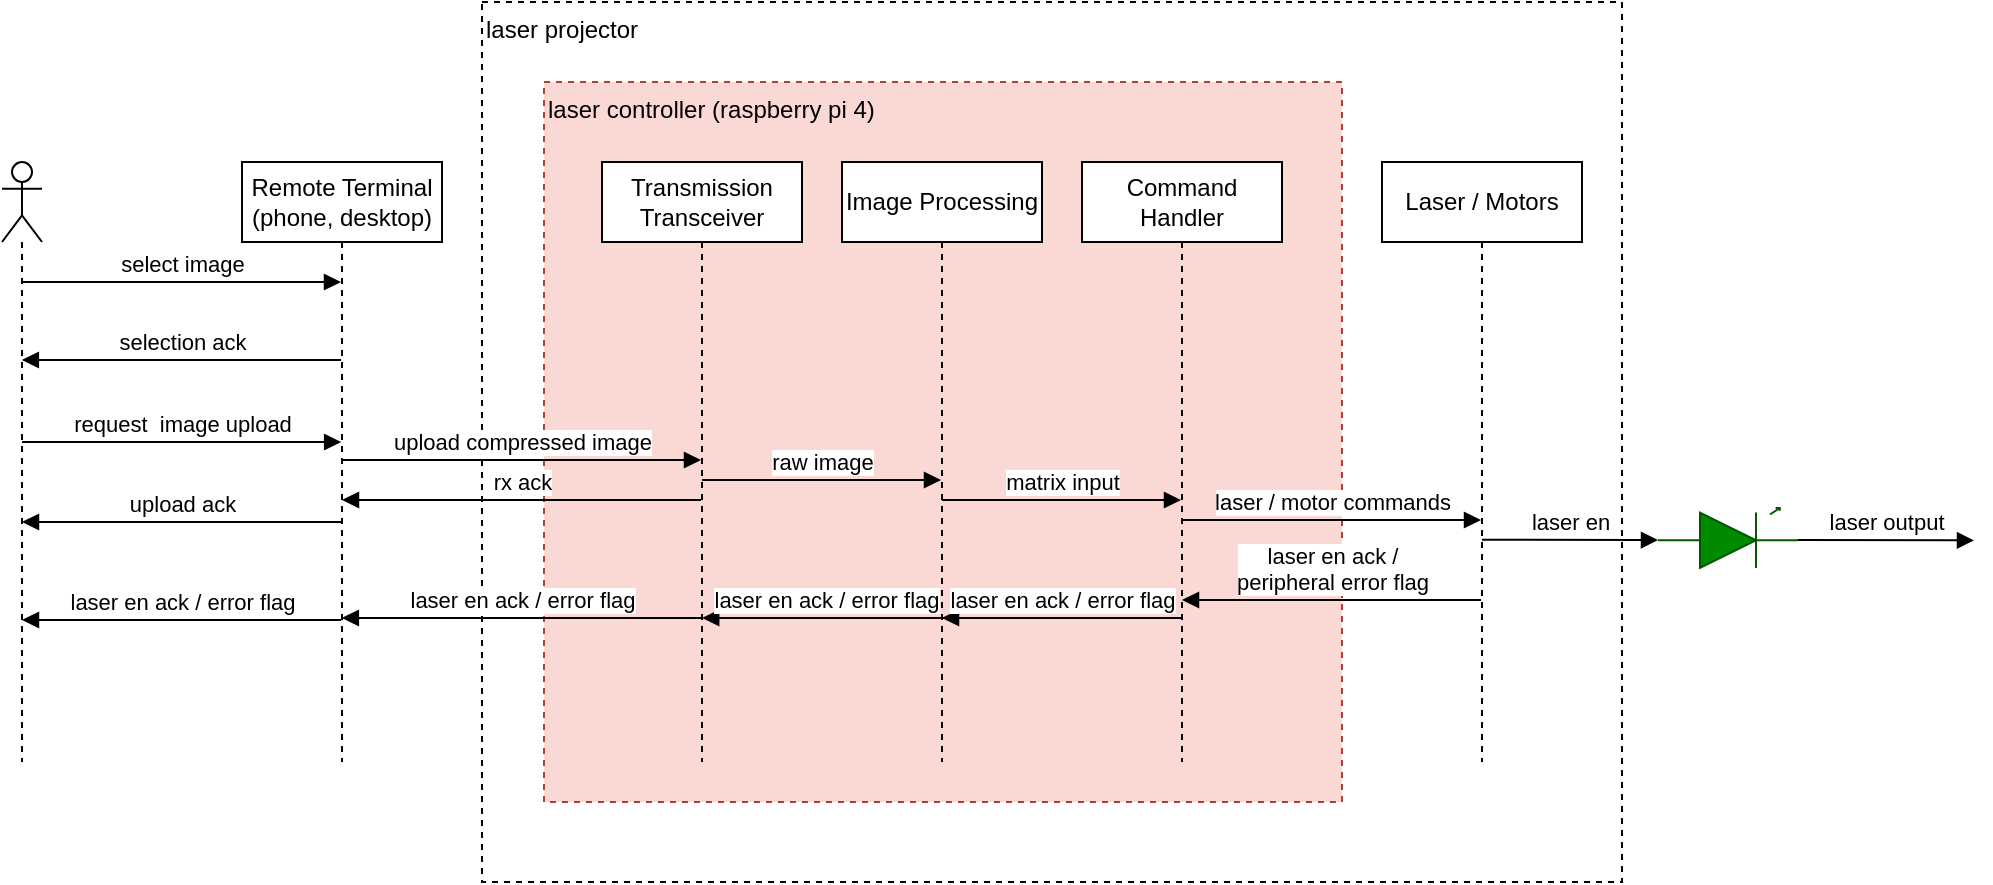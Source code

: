 <mxfile>
    <diagram id="LDmWOMWm_YTV0SkojGTu" name="Page-1">
        <mxGraphModel dx="1360" dy="1107" grid="1" gridSize="10" guides="1" tooltips="1" connect="1" arrows="1" fold="1" page="1" pageScale="1" pageWidth="850" pageHeight="1100" math="0" shadow="0">
            <root>
                <mxCell id="0"/>
                <mxCell id="1" parent="0"/>
                <mxCell id="12" value="laser projector" style="rounded=0;whiteSpace=wrap;html=1;dashed=1;align=left;verticalAlign=top;" parent="1" vertex="1">
                    <mxGeometry x="310" y="40" width="570" height="440" as="geometry"/>
                </mxCell>
                <mxCell id="17" value="laser controller (raspberry pi 4)" style="rounded=0;whiteSpace=wrap;html=1;dashed=1;align=left;verticalAlign=top;fillColor=#fad9d5;strokeColor=#ae4132;" parent="1" vertex="1">
                    <mxGeometry x="341" y="80" width="399" height="360" as="geometry"/>
                </mxCell>
                <mxCell id="3" value="" style="shape=umlLifeline;participant=umlActor;perimeter=lifelinePerimeter;whiteSpace=wrap;html=1;container=1;collapsible=0;recursiveResize=0;verticalAlign=top;spacingTop=36;outlineConnect=0;" parent="1" vertex="1">
                    <mxGeometry x="70" y="120" width="20" height="300" as="geometry"/>
                </mxCell>
                <mxCell id="4" value="Remote Terminal (phone, desktop)" style="shape=umlLifeline;perimeter=lifelinePerimeter;whiteSpace=wrap;html=1;container=1;collapsible=0;recursiveResize=0;outlineConnect=0;" parent="1" vertex="1">
                    <mxGeometry x="190" y="120" width="100" height="300" as="geometry"/>
                </mxCell>
                <mxCell id="11" value="rx ack" style="html=1;verticalAlign=bottom;endArrow=none;startArrow=block;startFill=1;endFill=0;" parent="4" edge="1">
                    <mxGeometry x="0.001" width="80" relative="1" as="geometry">
                        <mxPoint x="50" y="169" as="sourcePoint"/>
                        <mxPoint x="229.5" y="169" as="targetPoint"/>
                        <mxPoint as="offset"/>
                    </mxGeometry>
                </mxCell>
                <mxCell id="10" value="upload ack" style="html=1;verticalAlign=bottom;endArrow=block;" parent="4" edge="1">
                    <mxGeometry width="80" relative="1" as="geometry">
                        <mxPoint x="49.57" y="180" as="sourcePoint"/>
                        <mxPoint x="-110.001" y="180" as="targetPoint"/>
                        <Array as="points">
                            <mxPoint x="0.07" y="180"/>
                        </Array>
                    </mxGeometry>
                </mxCell>
                <mxCell id="33" value="laser en ack / error flag" style="html=1;verticalAlign=bottom;endArrow=block;" parent="4" edge="1">
                    <mxGeometry width="80" relative="1" as="geometry">
                        <mxPoint x="49.57" y="229" as="sourcePoint"/>
                        <mxPoint x="-110.001" y="229" as="targetPoint"/>
                        <Array as="points">
                            <mxPoint x="0.07" y="229"/>
                        </Array>
                    </mxGeometry>
                </mxCell>
                <mxCell id="5" value="Transmission Transceiver" style="shape=umlLifeline;perimeter=lifelinePerimeter;whiteSpace=wrap;html=1;container=1;collapsible=0;recursiveResize=0;outlineConnect=0;" parent="1" vertex="1">
                    <mxGeometry x="370" y="120" width="100" height="300" as="geometry"/>
                </mxCell>
                <mxCell id="28" value="laser en ack / error flag" style="html=1;verticalAlign=bottom;endArrow=none;startArrow=block;startFill=1;endFill=0;" parent="5" edge="1">
                    <mxGeometry width="80" relative="1" as="geometry">
                        <mxPoint x="50.1" y="228" as="sourcePoint"/>
                        <mxPoint x="174.5" y="228" as="targetPoint"/>
                    </mxGeometry>
                </mxCell>
                <mxCell id="7" value="select image" style="html=1;verticalAlign=bottom;endArrow=block;" parent="1" edge="1">
                    <mxGeometry width="80" relative="1" as="geometry">
                        <mxPoint x="79.5" y="180" as="sourcePoint"/>
                        <mxPoint x="239.5" y="180" as="targetPoint"/>
                    </mxGeometry>
                </mxCell>
                <mxCell id="8" value="selection ack" style="html=1;verticalAlign=bottom;endArrow=block;" parent="1" edge="1">
                    <mxGeometry width="80" relative="1" as="geometry">
                        <mxPoint x="239.5" y="219" as="sourcePoint"/>
                        <mxPoint x="79.929" y="219" as="targetPoint"/>
                        <Array as="points">
                            <mxPoint x="190" y="219"/>
                        </Array>
                    </mxGeometry>
                </mxCell>
                <mxCell id="9" value="request&amp;nbsp; image upload" style="html=1;verticalAlign=bottom;endArrow=none;startArrow=block;startFill=1;endFill=0;" parent="1" edge="1">
                    <mxGeometry width="80" relative="1" as="geometry">
                        <mxPoint x="239.57" y="260" as="sourcePoint"/>
                        <mxPoint x="79.999" y="260" as="targetPoint"/>
                        <Array as="points">
                            <mxPoint x="190.07" y="260"/>
                        </Array>
                    </mxGeometry>
                </mxCell>
                <mxCell id="13" value="Image Processing" style="shape=umlLifeline;perimeter=lifelinePerimeter;whiteSpace=wrap;html=1;container=1;collapsible=0;recursiveResize=0;outlineConnect=0;" parent="1" vertex="1">
                    <mxGeometry x="490" y="120" width="100" height="300" as="geometry"/>
                </mxCell>
                <mxCell id="19" value="raw image" style="html=1;verticalAlign=bottom;endArrow=block;" parent="13" target="13" edge="1">
                    <mxGeometry width="80" relative="1" as="geometry">
                        <mxPoint x="-70" y="159" as="sourcePoint"/>
                        <mxPoint x="109.5" y="159" as="targetPoint"/>
                    </mxGeometry>
                </mxCell>
                <mxCell id="14" value="Command Handler" style="shape=umlLifeline;perimeter=lifelinePerimeter;whiteSpace=wrap;html=1;container=1;collapsible=0;recursiveResize=0;outlineConnect=0;" parent="1" vertex="1">
                    <mxGeometry x="610" y="120" width="100" height="300" as="geometry"/>
                </mxCell>
                <mxCell id="24" value="matrix input" style="html=1;verticalAlign=bottom;endArrow=block;" parent="14" edge="1">
                    <mxGeometry width="80" relative="1" as="geometry">
                        <mxPoint x="-70" y="169" as="sourcePoint"/>
                        <mxPoint x="49.5" y="169" as="targetPoint"/>
                    </mxGeometry>
                </mxCell>
                <mxCell id="27" value="laser en ack / error flag" style="html=1;verticalAlign=bottom;endArrow=none;startArrow=block;startFill=1;endFill=0;" parent="14" edge="1">
                    <mxGeometry width="80" relative="1" as="geometry">
                        <mxPoint x="-70" y="228" as="sourcePoint"/>
                        <mxPoint x="49.5" y="228" as="targetPoint"/>
                    </mxGeometry>
                </mxCell>
                <mxCell id="15" value="Laser / Motors" style="shape=umlLifeline;perimeter=lifelinePerimeter;whiteSpace=wrap;html=1;container=1;collapsible=0;recursiveResize=0;outlineConnect=0;" parent="1" vertex="1">
                    <mxGeometry x="760" y="120" width="100" height="300" as="geometry"/>
                </mxCell>
                <mxCell id="36" value="laser en" style="html=1;verticalAlign=bottom;endArrow=block;entryX=0;entryY=0.54;entryDx=0;entryDy=0;entryPerimeter=0;" parent="15" edge="1">
                    <mxGeometry width="80" relative="1" as="geometry">
                        <mxPoint x="50" y="188.86" as="sourcePoint"/>
                        <mxPoint x="138" y="189.06" as="targetPoint"/>
                    </mxGeometry>
                </mxCell>
                <mxCell id="6" value="upload compressed image" style="html=1;verticalAlign=bottom;endArrow=block;" parent="1" target="5" edge="1">
                    <mxGeometry width="80" relative="1" as="geometry">
                        <mxPoint x="240" y="269" as="sourcePoint"/>
                        <mxPoint x="409.5" y="269" as="targetPoint"/>
                    </mxGeometry>
                </mxCell>
                <mxCell id="25" value="laser / motor commands" style="html=1;verticalAlign=bottom;endArrow=block;" parent="1" target="15" edge="1">
                    <mxGeometry width="80" relative="1" as="geometry">
                        <mxPoint x="660" y="299" as="sourcePoint"/>
                        <mxPoint x="779.5" y="299" as="targetPoint"/>
                    </mxGeometry>
                </mxCell>
                <mxCell id="29" value="laser en ack / error flag" style="html=1;verticalAlign=bottom;endArrow=none;startArrow=block;startFill=1;endFill=0;" parent="1" edge="1">
                    <mxGeometry width="80" relative="1" as="geometry">
                        <mxPoint x="239.929" y="348" as="sourcePoint"/>
                        <mxPoint x="419.5" y="348" as="targetPoint"/>
                    </mxGeometry>
                </mxCell>
                <mxCell id="34" value="laser output" style="html=1;verticalAlign=bottom;endArrow=block;entryX=0;entryY=0.54;entryDx=0;entryDy=0;entryPerimeter=0;" parent="1" edge="1">
                    <mxGeometry width="80" relative="1" as="geometry">
                        <mxPoint x="968" y="309" as="sourcePoint"/>
                        <mxPoint x="1056" y="309.2" as="targetPoint"/>
                    </mxGeometry>
                </mxCell>
                <mxCell id="35" value="" style="verticalLabelPosition=bottom;shadow=0;dashed=0;align=center;html=1;verticalAlign=top;shape=mxgraph.electrical.opto_electronics.led_1;pointerEvents=1;fillColor=#008a00;strokeColor=#005700;fontColor=#ffffff;" parent="1" vertex="1">
                    <mxGeometry x="898" y="293" width="70" height="30" as="geometry"/>
                </mxCell>
                <mxCell id="40" value="laser en ack / &lt;br&gt;peripheral error flag" style="html=1;verticalAlign=bottom;endArrow=none;startArrow=block;startFill=1;endFill=0;" parent="1" edge="1">
                    <mxGeometry width="80" relative="1" as="geometry">
                        <mxPoint x="660" y="339" as="sourcePoint"/>
                        <mxPoint x="809.5" y="339" as="targetPoint"/>
                    </mxGeometry>
                </mxCell>
            </root>
        </mxGraphModel>
    </diagram>
</mxfile>